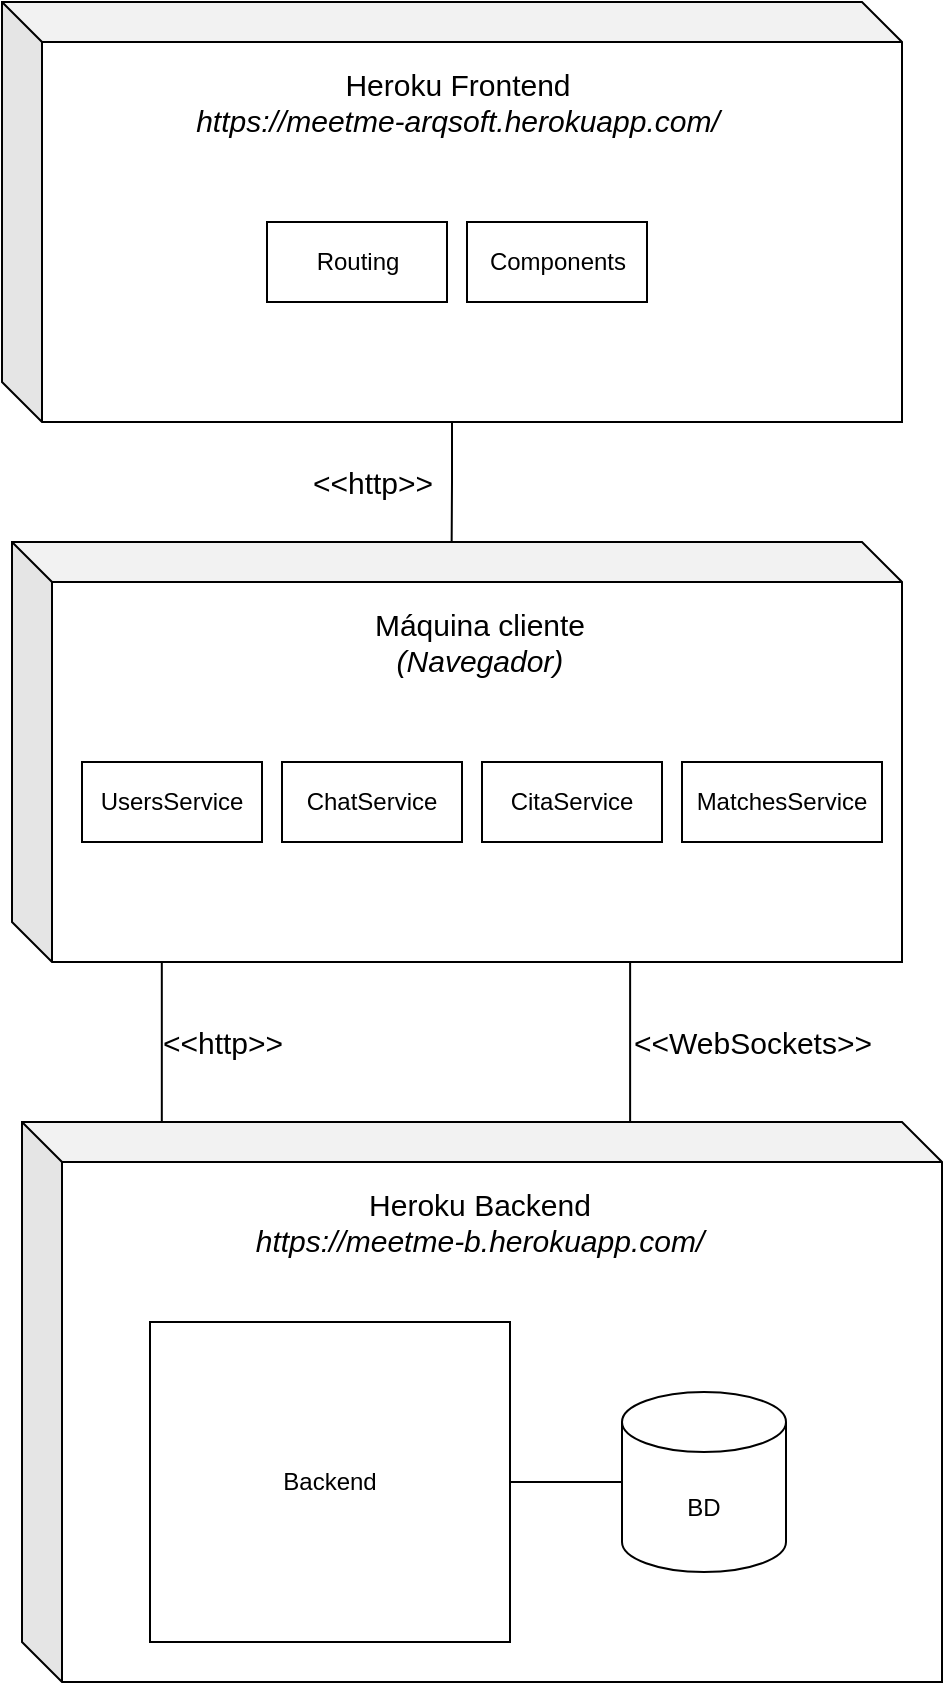 <mxfile version="18.1.3" type="google"><diagram id="lsjG0ssTfHfhifpdxDuo" name="Page-1"><mxGraphModel grid="1" page="1" gridSize="10" guides="1" tooltips="1" connect="1" arrows="1" fold="1" pageScale="1" pageWidth="827" pageHeight="1169" math="0" shadow="0"><root><mxCell id="0"/><mxCell id="1" parent="0"/><mxCell id="h1YhUN0vwCMw7rchHQNL-16" style="edgeStyle=orthogonalEdgeStyle;rounded=0;orthogonalLoop=1;jettySize=auto;html=1;entryX=0.494;entryY=0;entryDx=0;entryDy=0;entryPerimeter=0;endArrow=none;endFill=0;" edge="1" parent="1" source="RFGtUwJYLEdDCLvb2IWL-1" target="RFGtUwJYLEdDCLvb2IWL-3"><mxGeometry relative="1" as="geometry"/></mxCell><mxCell id="RFGtUwJYLEdDCLvb2IWL-1" value="" style="shape=cube;whiteSpace=wrap;html=1;boundedLbl=1;backgroundOutline=1;darkOpacity=0.05;darkOpacity2=0.1;direction=east;size=20;" vertex="1" parent="1"><mxGeometry x="170" y="130" width="450" height="210" as="geometry"/></mxCell><mxCell id="RFGtUwJYLEdDCLvb2IWL-3" value="" style="shape=cube;whiteSpace=wrap;html=1;boundedLbl=1;backgroundOutline=1;darkOpacity=0.05;darkOpacity2=0.1;direction=east;size=20;align=center;" vertex="1" parent="1"><mxGeometry x="175" y="400" width="445" height="210" as="geometry"/></mxCell><mxCell id="RFGtUwJYLEdDCLvb2IWL-10" style="edgeStyle=orthogonalEdgeStyle;rounded=0;orthogonalLoop=1;jettySize=auto;html=1;exitX=0.152;exitY=0.007;exitDx=0;exitDy=0;exitPerimeter=0;fontSize=15;endArrow=none;endFill=0;" edge="1" parent="1" source="RFGtUwJYLEdDCLvb2IWL-4"><mxGeometry relative="1" as="geometry"><mxPoint x="250" y="610" as="targetPoint"/><Array as="points"><mxPoint x="250" y="610"/></Array></mxGeometry></mxCell><mxCell id="RFGtUwJYLEdDCLvb2IWL-4" value="" style="shape=cube;whiteSpace=wrap;html=1;boundedLbl=1;backgroundOutline=1;darkOpacity=0.05;darkOpacity2=0.1;direction=east;size=20;" vertex="1" parent="1"><mxGeometry x="180" y="690" width="460" height="280" as="geometry"/></mxCell><mxCell id="h1YhUN0vwCMw7rchHQNL-1" value="UsersService" style="rounded=0;whiteSpace=wrap;html=1;" vertex="1" parent="1"><mxGeometry x="210" y="510" width="90" height="40" as="geometry"/></mxCell><mxCell id="h1YhUN0vwCMw7rchHQNL-2" value="ChatService" style="rounded=0;whiteSpace=wrap;html=1;" vertex="1" parent="1"><mxGeometry x="310" y="510" width="90" height="40" as="geometry"/></mxCell><mxCell id="h1YhUN0vwCMw7rchHQNL-3" value="CitaService" style="rounded=0;whiteSpace=wrap;html=1;" vertex="1" parent="1"><mxGeometry x="410" y="510" width="90" height="40" as="geometry"/></mxCell><mxCell id="h1YhUN0vwCMw7rchHQNL-4" value="MatchesService" style="rounded=0;whiteSpace=wrap;html=1;" vertex="1" parent="1"><mxGeometry x="510" y="510" width="100" height="40" as="geometry"/></mxCell><mxCell id="RFGtUwJYLEdDCLvb2IWL-5" value="&lt;font style=&quot;font-size: 15px;&quot;&gt;&lt;font style=&quot;font-size: 15px;&quot;&gt;Máquina cliente&lt;br&gt;&lt;/font&gt;&lt;i&gt;(Navegador)&lt;/i&gt;&lt;/font&gt;" style="text;html=1;strokeColor=none;fillColor=none;align=center;verticalAlign=middle;whiteSpace=wrap;rounded=0;" vertex="1" parent="1"><mxGeometry x="327" y="430" width="164" height="40" as="geometry"/></mxCell><mxCell id="h1YhUN0vwCMw7rchHQNL-6" value="&lt;span style=&quot;font-size: 15px;&quot;&gt;Heroku Frontend&lt;/span&gt;&lt;br&gt;&lt;span style=&quot;font-size: 15px;&quot;&gt;&lt;i&gt;https://meetme-arqsoft.herokuapp.com/&lt;/i&gt;&lt;/span&gt;" style="text;html=1;strokeColor=none;fillColor=none;align=center;verticalAlign=middle;whiteSpace=wrap;rounded=0;" vertex="1" parent="1"><mxGeometry x="260.5" y="160" width="274" height="40" as="geometry"/></mxCell><mxCell id="h1YhUN0vwCMw7rchHQNL-7" value="&lt;span style=&quot;font-size: 15px;&quot;&gt;Heroku Backend&lt;/span&gt;&lt;br&gt;&lt;span style=&quot;font-size: 15px;&quot;&gt;&lt;i&gt;https://meetme-b.herokuapp.com/&lt;/i&gt;&lt;/span&gt;" style="text;html=1;strokeColor=none;fillColor=none;align=center;verticalAlign=middle;whiteSpace=wrap;rounded=0;" vertex="1" parent="1"><mxGeometry x="272" y="720" width="274" height="40" as="geometry"/></mxCell><mxCell id="RFGtUwJYLEdDCLvb2IWL-6" value="Routing" style="rounded=0;whiteSpace=wrap;html=1;" vertex="1" parent="1"><mxGeometry x="302.5" y="240" width="90" height="40" as="geometry"/></mxCell><mxCell id="RFGtUwJYLEdDCLvb2IWL-7" value="Components" style="rounded=0;whiteSpace=wrap;html=1;" vertex="1" parent="1"><mxGeometry x="402.5" y="240" width="90" height="40" as="geometry"/></mxCell><mxCell id="h1YhUN0vwCMw7rchHQNL-13" value="BD" style="shape=cylinder3;whiteSpace=wrap;html=1;boundedLbl=1;backgroundOutline=1;size=15;" vertex="1" parent="1"><mxGeometry x="480" y="825" width="82" height="90" as="geometry"/></mxCell><mxCell id="KaAFgEsyAm6dQdO3QYkS-1" style="edgeStyle=orthogonalEdgeStyle;rounded=0;orthogonalLoop=1;jettySize=auto;html=1;exitX=1;exitY=0.5;exitDx=0;exitDy=0;endArrow=none;endFill=0;" edge="1" parent="1" source="h1YhUN0vwCMw7rchHQNL-14" target="h1YhUN0vwCMw7rchHQNL-13"><mxGeometry relative="1" as="geometry"/></mxCell><mxCell id="h1YhUN0vwCMw7rchHQNL-14" value="Backend" style="rounded=0;whiteSpace=wrap;html=1;" vertex="1" parent="1"><mxGeometry x="244" y="790" width="180" height="160" as="geometry"/></mxCell><mxCell id="RFGtUwJYLEdDCLvb2IWL-13" value="&amp;lt;&amp;lt;http&amp;gt;&amp;gt;" style="text;html=1;align=center;verticalAlign=middle;resizable=0;points=[];autosize=1;strokeColor=none;fillColor=none;fontSize=15;" vertex="1" parent="1"><mxGeometry x="240" y="640" width="80" height="20" as="geometry"/></mxCell><mxCell id="h1YhUN0vwCMw7rchHQNL-17" value="&amp;lt;&amp;lt;http&amp;gt;&amp;gt;" style="text;html=1;align=center;verticalAlign=middle;resizable=0;points=[];autosize=1;strokeColor=none;fillColor=none;fontSize=15;" vertex="1" parent="1"><mxGeometry x="315" y="360" width="80" height="20" as="geometry"/></mxCell><mxCell id="RFGtUwJYLEdDCLvb2IWL-14" value="&amp;lt;&amp;lt;WebSockets&amp;gt;&amp;gt;" style="text;html=1;align=center;verticalAlign=middle;resizable=0;points=[];autosize=1;strokeColor=none;fillColor=none;fontSize=15;" vertex="1" parent="1"><mxGeometry x="480" y="640" width="130" height="20" as="geometry"/></mxCell><mxCell id="RFGtUwJYLEdDCLvb2IWL-15" style="edgeStyle=orthogonalEdgeStyle;rounded=0;orthogonalLoop=1;jettySize=auto;html=1;fontSize=15;endArrow=none;endFill=0;exitX=0.661;exitY=0;exitDx=0;exitDy=0;exitPerimeter=0;" edge="1" parent="1" source="RFGtUwJYLEdDCLvb2IWL-4" target="RFGtUwJYLEdDCLvb2IWL-3"><mxGeometry relative="1" as="geometry"><mxPoint x="484.06" y="691" as="sourcePoint"/><mxPoint x="484" y="610" as="targetPoint"/><Array as="points"><mxPoint x="484" y="610"/></Array></mxGeometry></mxCell></root></mxGraphModel></diagram></mxfile>